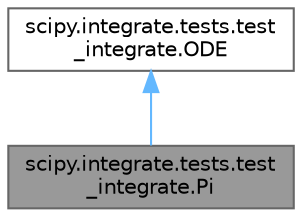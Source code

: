 digraph "scipy.integrate.tests.test_integrate.Pi"
{
 // LATEX_PDF_SIZE
  bgcolor="transparent";
  edge [fontname=Helvetica,fontsize=10,labelfontname=Helvetica,labelfontsize=10];
  node [fontname=Helvetica,fontsize=10,shape=box,height=0.2,width=0.4];
  Node1 [id="Node000001",label="scipy.integrate.tests.test\l_integrate.Pi",height=0.2,width=0.4,color="gray40", fillcolor="grey60", style="filled", fontcolor="black",tooltip=" "];
  Node2 -> Node1 [id="edge1_Node000001_Node000002",dir="back",color="steelblue1",style="solid",tooltip=" "];
  Node2 [id="Node000002",label="scipy.integrate.tests.test\l_integrate.ODE",height=0.2,width=0.4,color="gray40", fillcolor="white", style="filled",URL="$d4/d33/classscipy_1_1integrate_1_1tests_1_1test__integrate_1_1ODE.html",tooltip=" "];
}
